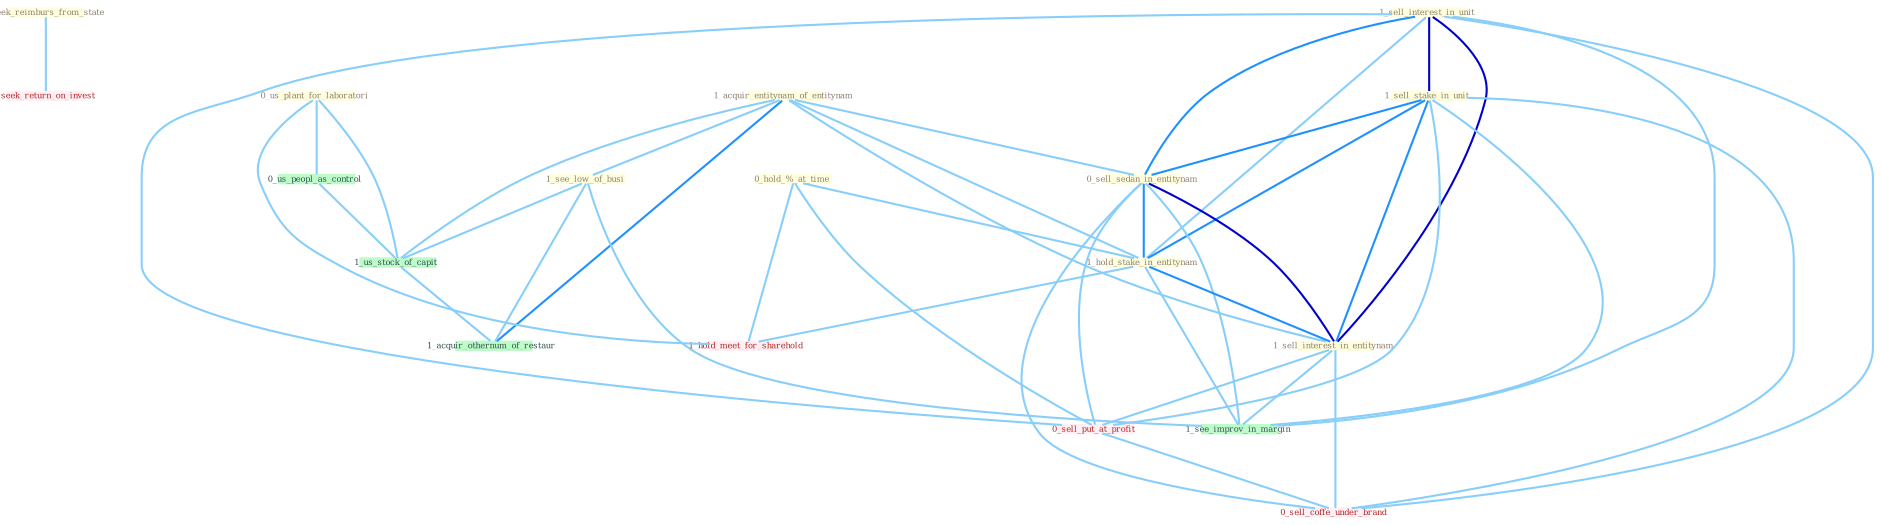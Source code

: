 Graph G{ 
    node
    [shape=polygon,style=filled,width=.5,height=.06,color="#BDFCC9",fixedsize=true,fontsize=4,
    fontcolor="#2f4f4f"];
    {node
    [color="#ffffe0", fontcolor="#8b7d6b"] "1_seek_reimburs_from_state " "1_acquir_entitynam_of_entitynam " "1_see_low_of_busi " "1_sell_interest_in_unit " "0_hold_%_at_time " "1_sell_stake_in_unit " "0_us_plant_for_laboratori " "0_sell_sedan_in_entitynam " "1_hold_stake_in_entitynam " "1_sell_interest_in_entitynam "}
{node [color="#fff0f5", fontcolor="#b22222"] "0_sell_put_at_profit " "0_seek_return_on_invest " "0_sell_coffe_under_brand " "1_hold_meet_for_sharehold "}
edge [color="#B0E2FF"];

	"1_seek_reimburs_from_state " -- "0_seek_return_on_invest " [w="1", color="#87cefa" ];
	"1_acquir_entitynam_of_entitynam " -- "1_see_low_of_busi " [w="1", color="#87cefa" ];
	"1_acquir_entitynam_of_entitynam " -- "0_sell_sedan_in_entitynam " [w="1", color="#87cefa" ];
	"1_acquir_entitynam_of_entitynam " -- "1_hold_stake_in_entitynam " [w="1", color="#87cefa" ];
	"1_acquir_entitynam_of_entitynam " -- "1_sell_interest_in_entitynam " [w="1", color="#87cefa" ];
	"1_acquir_entitynam_of_entitynam " -- "1_us_stock_of_capit " [w="1", color="#87cefa" ];
	"1_acquir_entitynam_of_entitynam " -- "1_acquir_othernum_of_restaur " [w="2", color="#1e90ff" , len=0.8];
	"1_see_low_of_busi " -- "1_us_stock_of_capit " [w="1", color="#87cefa" ];
	"1_see_low_of_busi " -- "1_see_improv_in_margin " [w="1", color="#87cefa" ];
	"1_see_low_of_busi " -- "1_acquir_othernum_of_restaur " [w="1", color="#87cefa" ];
	"1_sell_interest_in_unit " -- "1_sell_stake_in_unit " [w="3", color="#0000cd" , len=0.6];
	"1_sell_interest_in_unit " -- "0_sell_sedan_in_entitynam " [w="2", color="#1e90ff" , len=0.8];
	"1_sell_interest_in_unit " -- "1_hold_stake_in_entitynam " [w="1", color="#87cefa" ];
	"1_sell_interest_in_unit " -- "1_sell_interest_in_entitynam " [w="3", color="#0000cd" , len=0.6];
	"1_sell_interest_in_unit " -- "0_sell_put_at_profit " [w="1", color="#87cefa" ];
	"1_sell_interest_in_unit " -- "1_see_improv_in_margin " [w="1", color="#87cefa" ];
	"1_sell_interest_in_unit " -- "0_sell_coffe_under_brand " [w="1", color="#87cefa" ];
	"0_hold_%_at_time " -- "1_hold_stake_in_entitynam " [w="1", color="#87cefa" ];
	"0_hold_%_at_time " -- "0_sell_put_at_profit " [w="1", color="#87cefa" ];
	"0_hold_%_at_time " -- "1_hold_meet_for_sharehold " [w="1", color="#87cefa" ];
	"1_sell_stake_in_unit " -- "0_sell_sedan_in_entitynam " [w="2", color="#1e90ff" , len=0.8];
	"1_sell_stake_in_unit " -- "1_hold_stake_in_entitynam " [w="2", color="#1e90ff" , len=0.8];
	"1_sell_stake_in_unit " -- "1_sell_interest_in_entitynam " [w="2", color="#1e90ff" , len=0.8];
	"1_sell_stake_in_unit " -- "0_sell_put_at_profit " [w="1", color="#87cefa" ];
	"1_sell_stake_in_unit " -- "1_see_improv_in_margin " [w="1", color="#87cefa" ];
	"1_sell_stake_in_unit " -- "0_sell_coffe_under_brand " [w="1", color="#87cefa" ];
	"0_us_plant_for_laboratori " -- "0_us_peopl_as_control " [w="1", color="#87cefa" ];
	"0_us_plant_for_laboratori " -- "1_us_stock_of_capit " [w="1", color="#87cefa" ];
	"0_us_plant_for_laboratori " -- "1_hold_meet_for_sharehold " [w="1", color="#87cefa" ];
	"0_sell_sedan_in_entitynam " -- "1_hold_stake_in_entitynam " [w="2", color="#1e90ff" , len=0.8];
	"0_sell_sedan_in_entitynam " -- "1_sell_interest_in_entitynam " [w="3", color="#0000cd" , len=0.6];
	"0_sell_sedan_in_entitynam " -- "0_sell_put_at_profit " [w="1", color="#87cefa" ];
	"0_sell_sedan_in_entitynam " -- "1_see_improv_in_margin " [w="1", color="#87cefa" ];
	"0_sell_sedan_in_entitynam " -- "0_sell_coffe_under_brand " [w="1", color="#87cefa" ];
	"1_hold_stake_in_entitynam " -- "1_sell_interest_in_entitynam " [w="2", color="#1e90ff" , len=0.8];
	"1_hold_stake_in_entitynam " -- "1_see_improv_in_margin " [w="1", color="#87cefa" ];
	"1_hold_stake_in_entitynam " -- "1_hold_meet_for_sharehold " [w="1", color="#87cefa" ];
	"1_sell_interest_in_entitynam " -- "0_sell_put_at_profit " [w="1", color="#87cefa" ];
	"1_sell_interest_in_entitynam " -- "1_see_improv_in_margin " [w="1", color="#87cefa" ];
	"1_sell_interest_in_entitynam " -- "0_sell_coffe_under_brand " [w="1", color="#87cefa" ];
	"0_us_peopl_as_control " -- "1_us_stock_of_capit " [w="1", color="#87cefa" ];
	"0_sell_put_at_profit " -- "0_sell_coffe_under_brand " [w="1", color="#87cefa" ];
	"1_us_stock_of_capit " -- "1_acquir_othernum_of_restaur " [w="1", color="#87cefa" ];
}